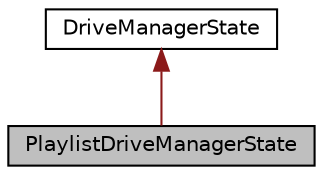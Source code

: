 digraph "PlaylistDriveManagerState"
{
  edge [fontname="Helvetica",fontsize="10",labelfontname="Helvetica",labelfontsize="10"];
  node [fontname="Helvetica",fontsize="10",shape=record];
  Node1 [label="PlaylistDriveManagerState",height=0.2,width=0.4,color="black", fillcolor="grey75", style="filled", fontcolor="black"];
  Node2 -> Node1 [dir="back",color="firebrick4",fontsize="10",style="solid",fontname="Helvetica"];
  Node2 [label="DriveManagerState",height=0.2,width=0.4,color="black", fillcolor="white", style="filled",URL="$class_drive_manager_state.html"];
}
